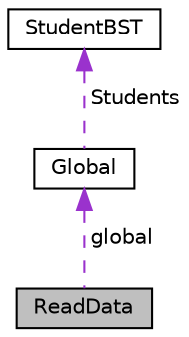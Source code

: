 digraph "ReadData"
{
 // LATEX_PDF_SIZE
  edge [fontname="Helvetica",fontsize="10",labelfontname="Helvetica",labelfontsize="10"];
  node [fontname="Helvetica",fontsize="10",shape=record];
  Node1 [label="ReadData",height=0.2,width=0.4,color="black", fillcolor="grey75", style="filled", fontcolor="black",tooltip="A class responsible for reading and parsing data for the application."];
  Node2 -> Node1 [dir="back",color="darkorchid3",fontsize="10",style="dashed",label=" global" ,fontname="Helvetica"];
  Node2 [label="Global",height=0.2,width=0.4,color="black", fillcolor="white", style="filled",URL="$structGlobal.html",tooltip="A structure to hold Global data for the application."];
  Node3 -> Node2 [dir="back",color="darkorchid3",fontsize="10",style="dashed",label=" Students" ,fontname="Helvetica"];
  Node3 [label="StudentBST",height=0.2,width=0.4,color="black", fillcolor="white", style="filled",URL="$classStudentBST.html",tooltip="A class to represent the Binary search tree to store 'Student' objects."];
}
